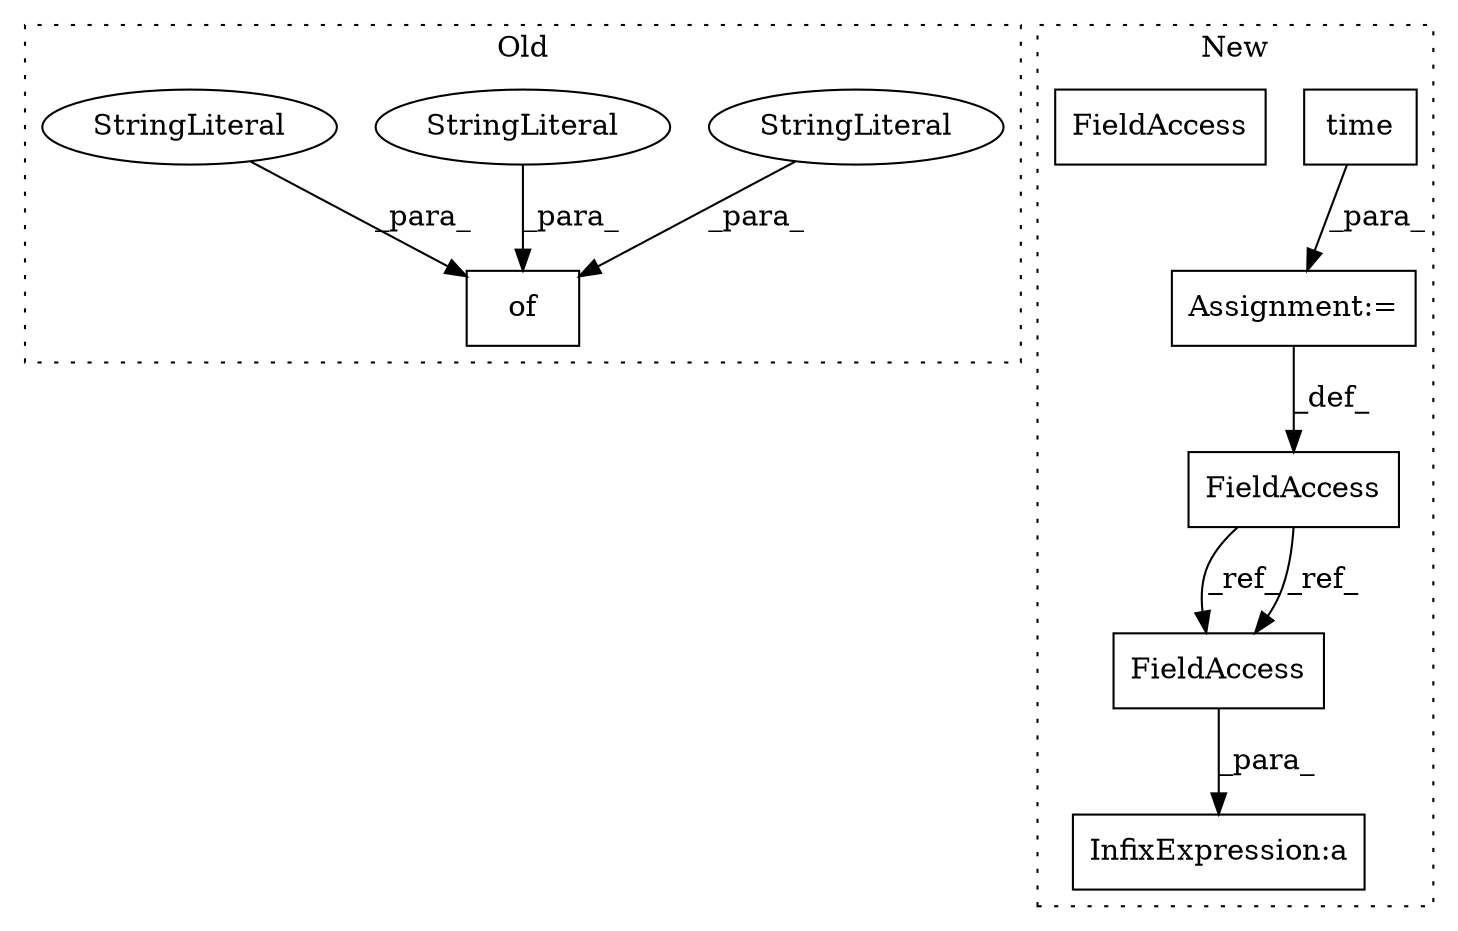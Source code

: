 digraph G {
subgraph cluster0 {
1 [label="of" a="32" s="252,313" l="3,1" shape="box"];
4 [label="StringLiteral" a="45" s="298" l="15" shape="ellipse"];
5 [label="StringLiteral" a="45" s="269" l="21" shape="ellipse"];
9 [label="StringLiteral" a="45" s="291" l="6" shape="ellipse"];
label = "Old";
style="dotted";
}
subgraph cluster1 {
2 [label="time" a="32" s="707" l="6" shape="box"];
3 [label="Assignment:=" a="7" s="701" l="1" shape="box"];
6 [label="FieldAccess" a="22" s="719" l="31" shape="box"];
7 [label="FieldAccess" a="22" s="806" l="31" shape="box"];
8 [label="InfixExpression:a" a="27" s="803" l="3" shape="box"];
10 [label="FieldAccess" a="22" s="806" l="31" shape="box"];
label = "New";
style="dotted";
}
2 -> 3 [label="_para_"];
3 -> 6 [label="_def_"];
4 -> 1 [label="_para_"];
5 -> 1 [label="_para_"];
6 -> 10 [label="_ref_"];
6 -> 10 [label="_ref_"];
9 -> 1 [label="_para_"];
10 -> 8 [label="_para_"];
}